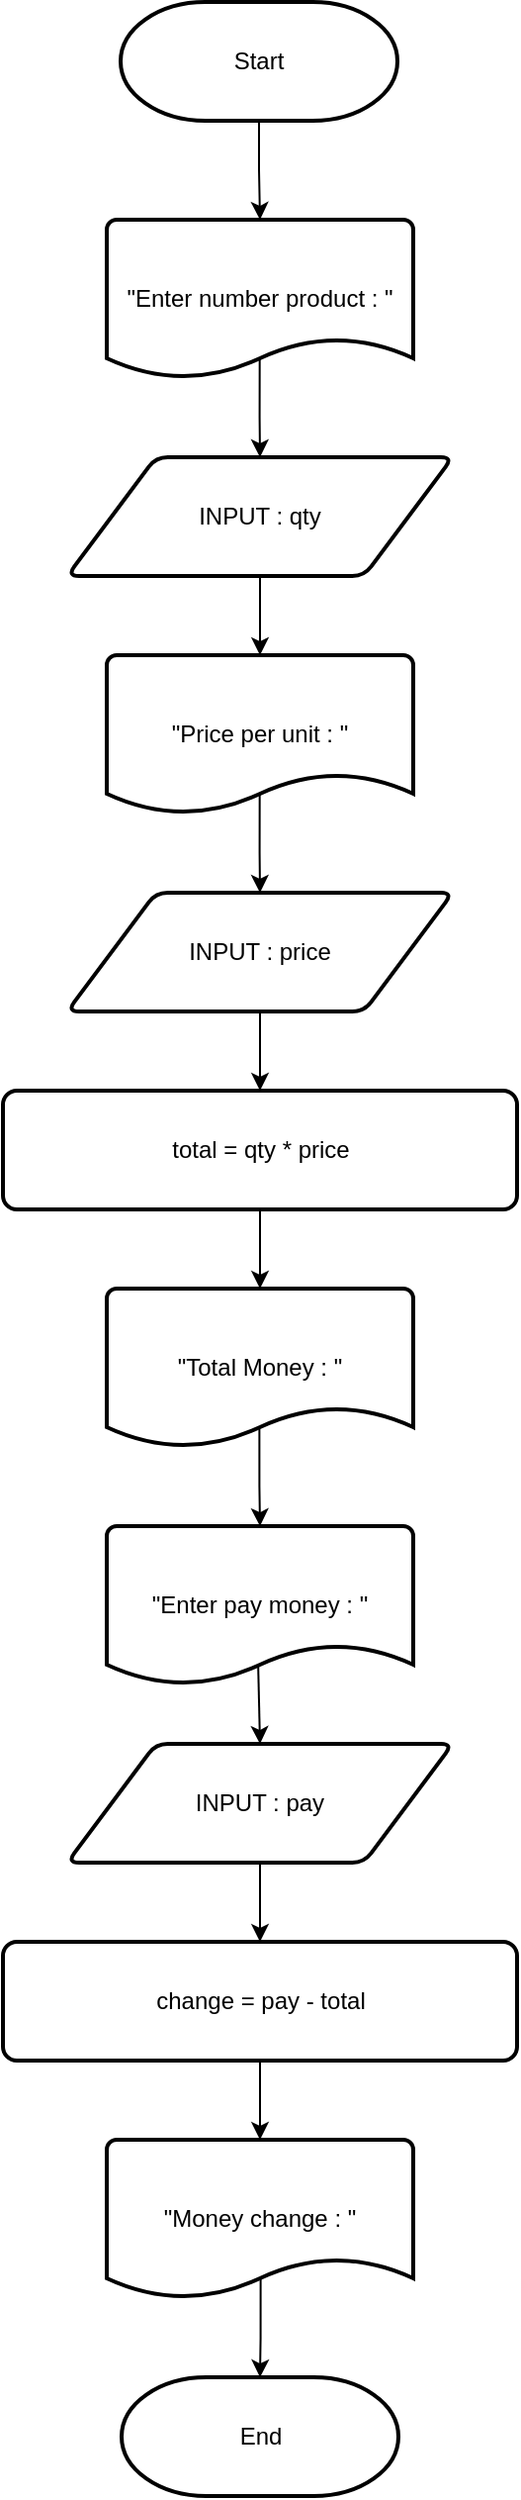 <mxfile version="27.1.4">
  <diagram name="หน้า-1" id="HLbuw1RBrqAs6YHIYQfq">
    <mxGraphModel dx="2084" dy="1340" grid="1" gridSize="10" guides="1" tooltips="1" connect="1" arrows="1" fold="1" page="1" pageScale="1" pageWidth="850" pageHeight="1100" math="0" shadow="0">
      <root>
        <mxCell id="0" />
        <mxCell id="1" parent="0" />
        <mxCell id="eXx4Q-RtnBKRzLkyKdS7-2" value="Start" style="strokeWidth=2;html=1;shape=mxgraph.flowchart.terminator;whiteSpace=wrap;" vertex="1" parent="1">
          <mxGeometry x="355" y="30" width="140" height="60" as="geometry" />
        </mxCell>
        <mxCell id="eXx4Q-RtnBKRzLkyKdS7-12" style="edgeStyle=orthogonalEdgeStyle;rounded=0;orthogonalLoop=1;jettySize=auto;html=1;entryX=0.5;entryY=0;entryDx=0;entryDy=0;exitX=0.499;exitY=0.877;exitDx=0;exitDy=0;exitPerimeter=0;" edge="1" parent="1" source="eXx4Q-RtnBKRzLkyKdS7-3" target="eXx4Q-RtnBKRzLkyKdS7-5">
          <mxGeometry relative="1" as="geometry" />
        </mxCell>
        <mxCell id="eXx4Q-RtnBKRzLkyKdS7-3" value="&quot;Enter number product : &quot;" style="strokeWidth=2;html=1;shape=mxgraph.flowchart.document2;whiteSpace=wrap;size=0.25;" vertex="1" parent="1">
          <mxGeometry x="348" y="140" width="155" height="80" as="geometry" />
        </mxCell>
        <mxCell id="eXx4Q-RtnBKRzLkyKdS7-4" style="edgeStyle=orthogonalEdgeStyle;rounded=0;orthogonalLoop=1;jettySize=auto;html=1;exitX=0.5;exitY=1;exitDx=0;exitDy=0;exitPerimeter=0;entryX=0.5;entryY=0;entryDx=0;entryDy=0;entryPerimeter=0;" edge="1" parent="1" source="eXx4Q-RtnBKRzLkyKdS7-2" target="eXx4Q-RtnBKRzLkyKdS7-3">
          <mxGeometry relative="1" as="geometry" />
        </mxCell>
        <mxCell id="eXx4Q-RtnBKRzLkyKdS7-5" value="INPUT : qty" style="shape=parallelogram;html=1;strokeWidth=2;perimeter=parallelogramPerimeter;whiteSpace=wrap;rounded=1;arcSize=12;size=0.23;" vertex="1" parent="1">
          <mxGeometry x="328" y="260" width="195" height="60" as="geometry" />
        </mxCell>
        <mxCell id="eXx4Q-RtnBKRzLkyKdS7-11" style="edgeStyle=orthogonalEdgeStyle;rounded=0;orthogonalLoop=1;jettySize=auto;html=1;entryX=0.5;entryY=0;entryDx=0;entryDy=0;exitX=0.499;exitY=0.83;exitDx=0;exitDy=0;exitPerimeter=0;" edge="1" parent="1" source="eXx4Q-RtnBKRzLkyKdS7-8" target="eXx4Q-RtnBKRzLkyKdS7-9">
          <mxGeometry relative="1" as="geometry" />
        </mxCell>
        <mxCell id="eXx4Q-RtnBKRzLkyKdS7-8" value="&quot;Price per unit : &quot;" style="strokeWidth=2;html=1;shape=mxgraph.flowchart.document2;whiteSpace=wrap;size=0.25;" vertex="1" parent="1">
          <mxGeometry x="348" y="360" width="155" height="80" as="geometry" />
        </mxCell>
        <mxCell id="eXx4Q-RtnBKRzLkyKdS7-19" style="edgeStyle=orthogonalEdgeStyle;rounded=0;orthogonalLoop=1;jettySize=auto;html=1;entryX=0.5;entryY=0;entryDx=0;entryDy=0;" edge="1" parent="1" source="eXx4Q-RtnBKRzLkyKdS7-9" target="eXx4Q-RtnBKRzLkyKdS7-13">
          <mxGeometry relative="1" as="geometry" />
        </mxCell>
        <mxCell id="eXx4Q-RtnBKRzLkyKdS7-9" value="INPUT : price" style="shape=parallelogram;html=1;strokeWidth=2;perimeter=parallelogramPerimeter;whiteSpace=wrap;rounded=1;arcSize=12;size=0.23;" vertex="1" parent="1">
          <mxGeometry x="328" y="480" width="195" height="60" as="geometry" />
        </mxCell>
        <mxCell id="eXx4Q-RtnBKRzLkyKdS7-10" style="edgeStyle=orthogonalEdgeStyle;rounded=0;orthogonalLoop=1;jettySize=auto;html=1;entryX=0.5;entryY=0;entryDx=0;entryDy=0;entryPerimeter=0;" edge="1" parent="1" source="eXx4Q-RtnBKRzLkyKdS7-5" target="eXx4Q-RtnBKRzLkyKdS7-8">
          <mxGeometry relative="1" as="geometry" />
        </mxCell>
        <mxCell id="eXx4Q-RtnBKRzLkyKdS7-13" value="total = qty * price" style="rounded=1;whiteSpace=wrap;html=1;absoluteArcSize=1;arcSize=14;strokeWidth=2;" vertex="1" parent="1">
          <mxGeometry x="295.5" y="580" width="260" height="60" as="geometry" />
        </mxCell>
        <mxCell id="eXx4Q-RtnBKRzLkyKdS7-14" value="&quot;Total Money : &quot;" style="strokeWidth=2;html=1;shape=mxgraph.flowchart.document2;whiteSpace=wrap;size=0.25;" vertex="1" parent="1">
          <mxGeometry x="348" y="680" width="155" height="80" as="geometry" />
        </mxCell>
        <mxCell id="eXx4Q-RtnBKRzLkyKdS7-22" style="edgeStyle=orthogonalEdgeStyle;rounded=0;orthogonalLoop=1;jettySize=auto;html=1;entryX=0.5;entryY=0;entryDx=0;entryDy=0;exitX=0.494;exitY=0.876;exitDx=0;exitDy=0;exitPerimeter=0;" edge="1" parent="1" source="eXx4Q-RtnBKRzLkyKdS7-15" target="eXx4Q-RtnBKRzLkyKdS7-16">
          <mxGeometry relative="1" as="geometry" />
        </mxCell>
        <mxCell id="eXx4Q-RtnBKRzLkyKdS7-15" value="&quot;Enter pay money : &quot;" style="strokeWidth=2;html=1;shape=mxgraph.flowchart.document2;whiteSpace=wrap;size=0.25;" vertex="1" parent="1">
          <mxGeometry x="348" y="800" width="155" height="80" as="geometry" />
        </mxCell>
        <mxCell id="eXx4Q-RtnBKRzLkyKdS7-23" style="edgeStyle=orthogonalEdgeStyle;rounded=0;orthogonalLoop=1;jettySize=auto;html=1;entryX=0.5;entryY=0;entryDx=0;entryDy=0;" edge="1" parent="1" source="eXx4Q-RtnBKRzLkyKdS7-16" target="eXx4Q-RtnBKRzLkyKdS7-17">
          <mxGeometry relative="1" as="geometry" />
        </mxCell>
        <mxCell id="eXx4Q-RtnBKRzLkyKdS7-16" value="INPUT : pay" style="shape=parallelogram;html=1;strokeWidth=2;perimeter=parallelogramPerimeter;whiteSpace=wrap;rounded=1;arcSize=12;size=0.23;" vertex="1" parent="1">
          <mxGeometry x="328" y="910" width="195" height="60" as="geometry" />
        </mxCell>
        <mxCell id="eXx4Q-RtnBKRzLkyKdS7-17" value="change = pay - total" style="rounded=1;whiteSpace=wrap;html=1;absoluteArcSize=1;arcSize=14;strokeWidth=2;" vertex="1" parent="1">
          <mxGeometry x="295.5" y="1010" width="260" height="60" as="geometry" />
        </mxCell>
        <mxCell id="eXx4Q-RtnBKRzLkyKdS7-18" value="&quot;Money change : &quot;" style="strokeWidth=2;html=1;shape=mxgraph.flowchart.document2;whiteSpace=wrap;size=0.25;" vertex="1" parent="1">
          <mxGeometry x="348" y="1110" width="155" height="80" as="geometry" />
        </mxCell>
        <mxCell id="eXx4Q-RtnBKRzLkyKdS7-20" style="edgeStyle=orthogonalEdgeStyle;rounded=0;orthogonalLoop=1;jettySize=auto;html=1;entryX=0.5;entryY=0;entryDx=0;entryDy=0;entryPerimeter=0;" edge="1" parent="1" source="eXx4Q-RtnBKRzLkyKdS7-13" target="eXx4Q-RtnBKRzLkyKdS7-14">
          <mxGeometry relative="1" as="geometry" />
        </mxCell>
        <mxCell id="eXx4Q-RtnBKRzLkyKdS7-21" style="edgeStyle=orthogonalEdgeStyle;rounded=0;orthogonalLoop=1;jettySize=auto;html=1;entryX=0.5;entryY=0;entryDx=0;entryDy=0;entryPerimeter=0;exitX=0.498;exitY=0.887;exitDx=0;exitDy=0;exitPerimeter=0;" edge="1" parent="1" source="eXx4Q-RtnBKRzLkyKdS7-14" target="eXx4Q-RtnBKRzLkyKdS7-15">
          <mxGeometry relative="1" as="geometry" />
        </mxCell>
        <mxCell id="eXx4Q-RtnBKRzLkyKdS7-24" style="edgeStyle=orthogonalEdgeStyle;rounded=0;orthogonalLoop=1;jettySize=auto;html=1;entryX=0.5;entryY=0;entryDx=0;entryDy=0;entryPerimeter=0;" edge="1" parent="1" source="eXx4Q-RtnBKRzLkyKdS7-17" target="eXx4Q-RtnBKRzLkyKdS7-18">
          <mxGeometry relative="1" as="geometry" />
        </mxCell>
        <mxCell id="eXx4Q-RtnBKRzLkyKdS7-25" value="End" style="strokeWidth=2;html=1;shape=mxgraph.flowchart.terminator;whiteSpace=wrap;" vertex="1" parent="1">
          <mxGeometry x="355.5" y="1230" width="140" height="60" as="geometry" />
        </mxCell>
        <mxCell id="eXx4Q-RtnBKRzLkyKdS7-26" style="edgeStyle=orthogonalEdgeStyle;rounded=0;orthogonalLoop=1;jettySize=auto;html=1;entryX=0.5;entryY=0;entryDx=0;entryDy=0;entryPerimeter=0;exitX=0.502;exitY=0.882;exitDx=0;exitDy=0;exitPerimeter=0;" edge="1" parent="1" source="eXx4Q-RtnBKRzLkyKdS7-18" target="eXx4Q-RtnBKRzLkyKdS7-25">
          <mxGeometry relative="1" as="geometry" />
        </mxCell>
      </root>
    </mxGraphModel>
  </diagram>
</mxfile>
